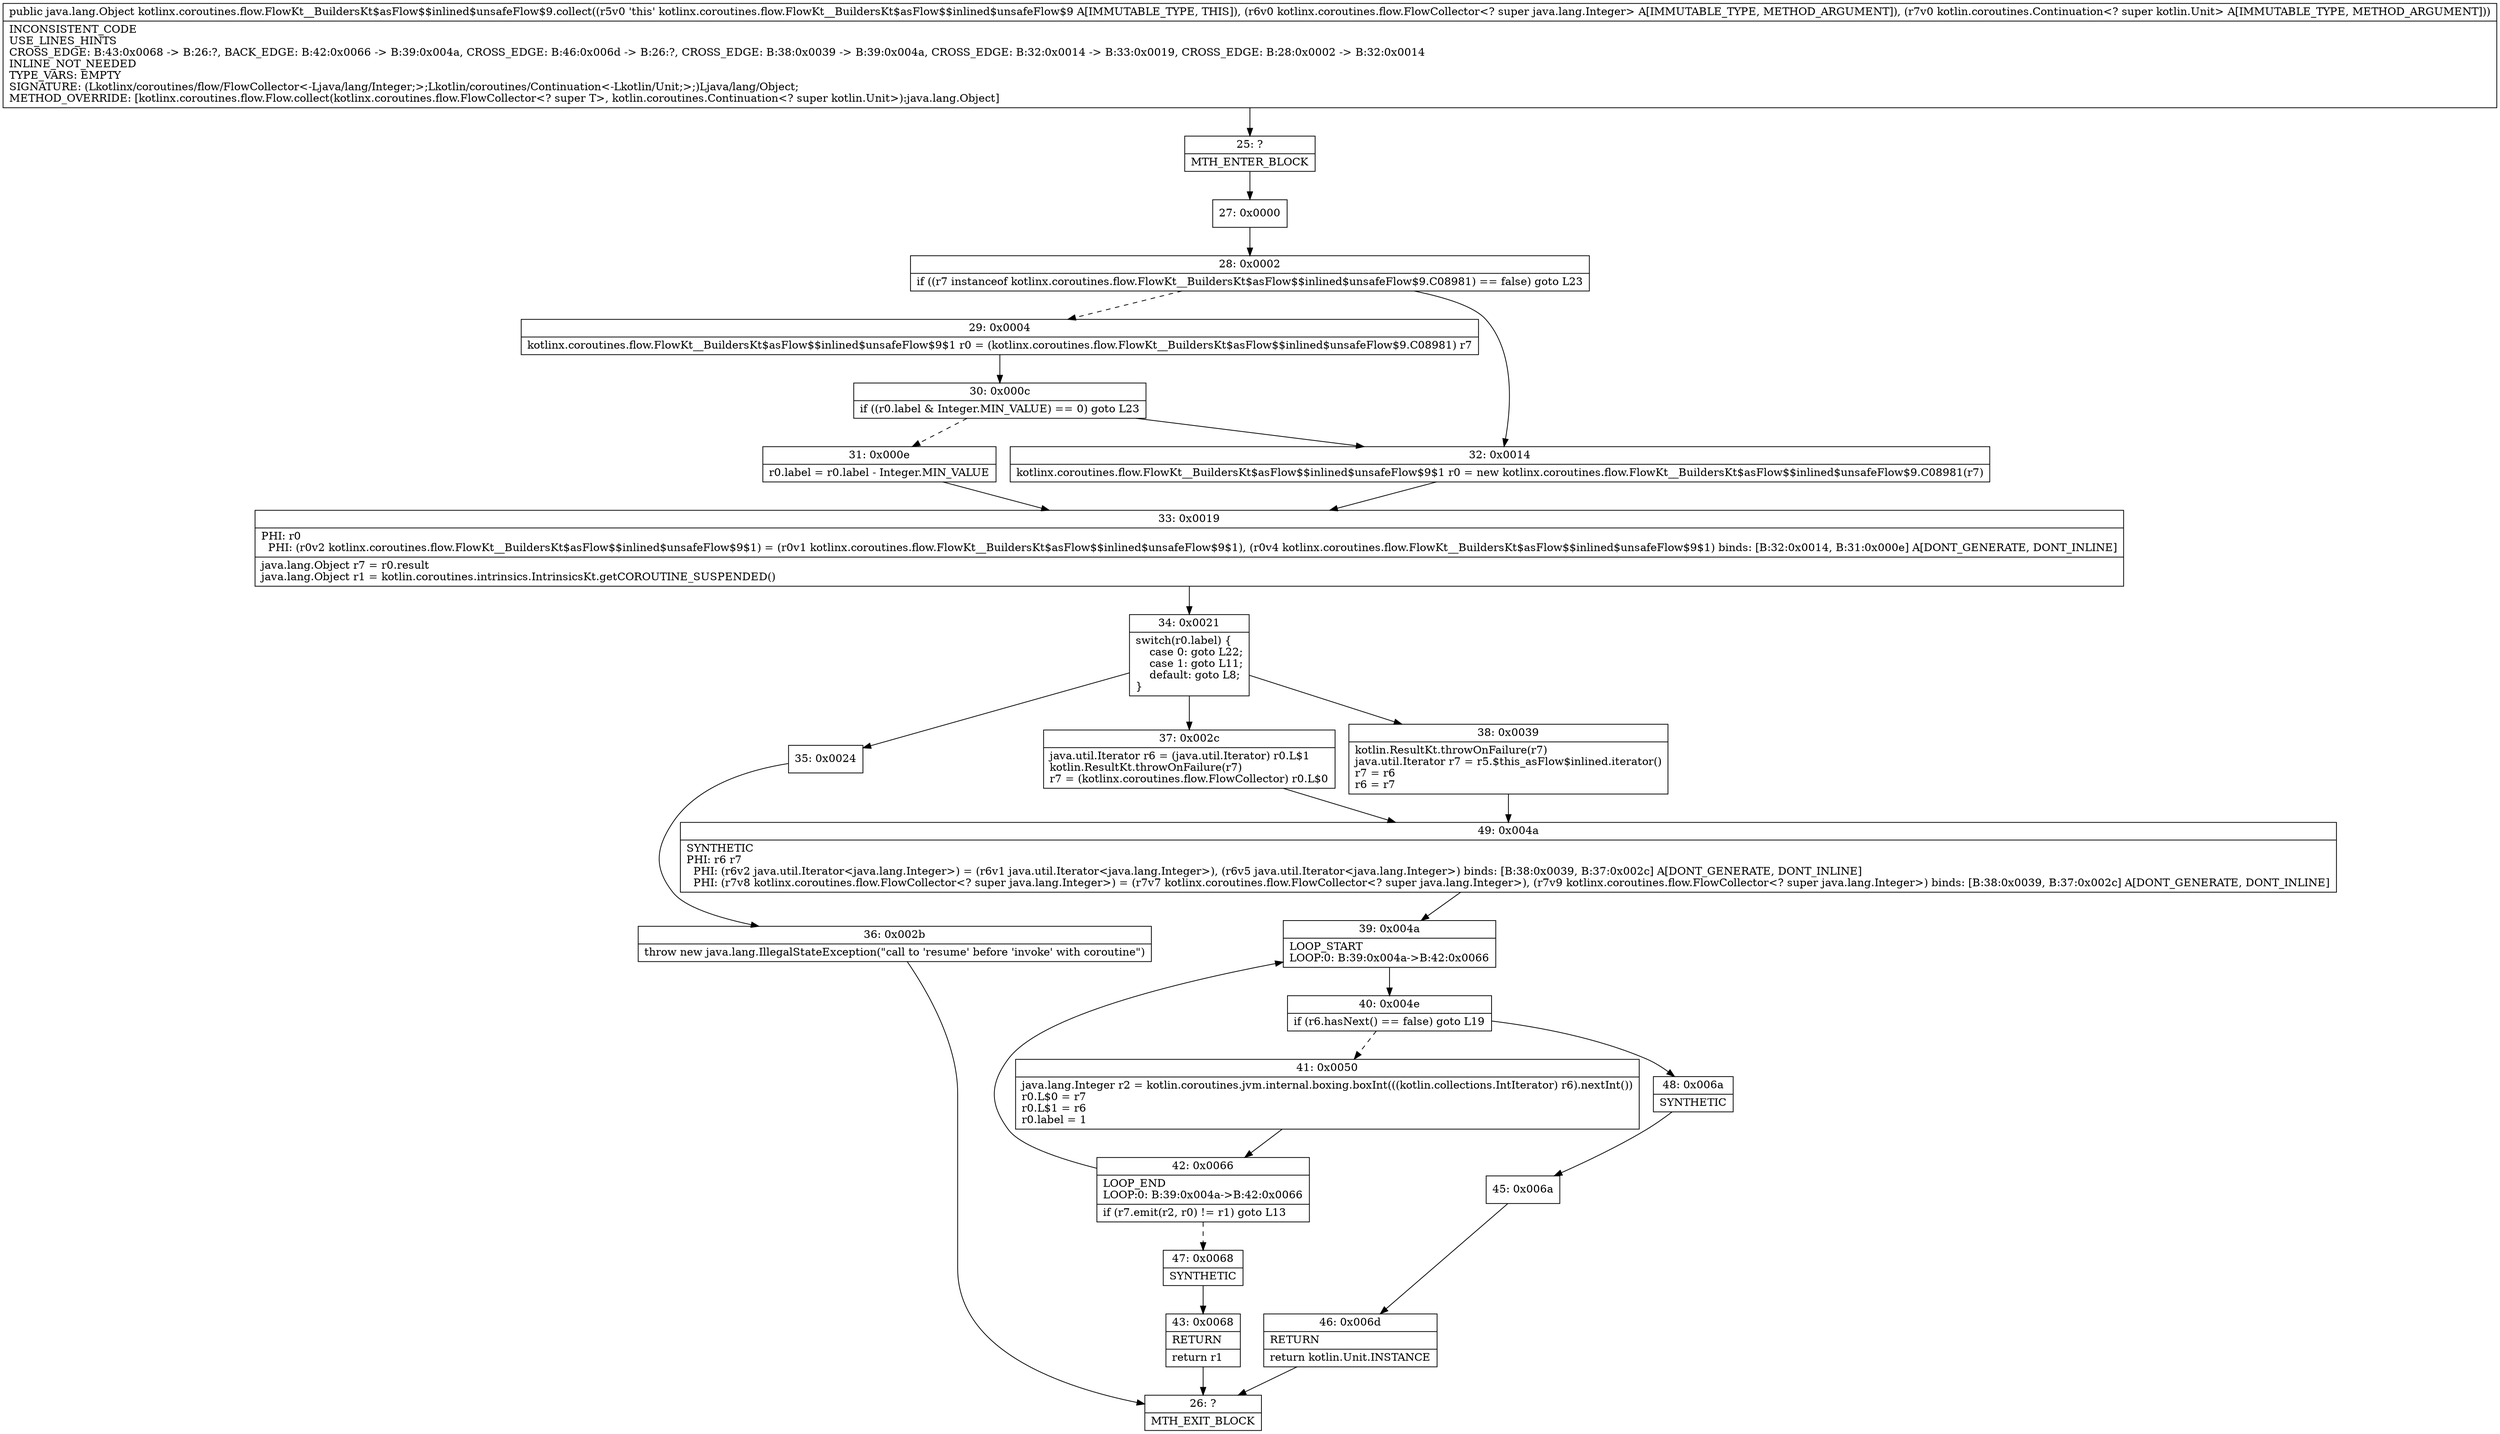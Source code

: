 digraph "CFG forkotlinx.coroutines.flow.FlowKt__BuildersKt$asFlow$$inlined$unsafeFlow$9.collect(Lkotlinx\/coroutines\/flow\/FlowCollector;Lkotlin\/coroutines\/Continuation;)Ljava\/lang\/Object;" {
Node_25 [shape=record,label="{25\:\ ?|MTH_ENTER_BLOCK\l}"];
Node_27 [shape=record,label="{27\:\ 0x0000}"];
Node_28 [shape=record,label="{28\:\ 0x0002|if ((r7 instanceof kotlinx.coroutines.flow.FlowKt__BuildersKt$asFlow$$inlined$unsafeFlow$9.C08981) == false) goto L23\l}"];
Node_29 [shape=record,label="{29\:\ 0x0004|kotlinx.coroutines.flow.FlowKt__BuildersKt$asFlow$$inlined$unsafeFlow$9$1 r0 = (kotlinx.coroutines.flow.FlowKt__BuildersKt$asFlow$$inlined$unsafeFlow$9.C08981) r7\l}"];
Node_30 [shape=record,label="{30\:\ 0x000c|if ((r0.label & Integer.MIN_VALUE) == 0) goto L23\l}"];
Node_31 [shape=record,label="{31\:\ 0x000e|r0.label = r0.label \- Integer.MIN_VALUE\l}"];
Node_33 [shape=record,label="{33\:\ 0x0019|PHI: r0 \l  PHI: (r0v2 kotlinx.coroutines.flow.FlowKt__BuildersKt$asFlow$$inlined$unsafeFlow$9$1) = (r0v1 kotlinx.coroutines.flow.FlowKt__BuildersKt$asFlow$$inlined$unsafeFlow$9$1), (r0v4 kotlinx.coroutines.flow.FlowKt__BuildersKt$asFlow$$inlined$unsafeFlow$9$1) binds: [B:32:0x0014, B:31:0x000e] A[DONT_GENERATE, DONT_INLINE]\l|java.lang.Object r7 = r0.result\ljava.lang.Object r1 = kotlin.coroutines.intrinsics.IntrinsicsKt.getCOROUTINE_SUSPENDED()\l}"];
Node_34 [shape=record,label="{34\:\ 0x0021|switch(r0.label) \{\l    case 0: goto L22;\l    case 1: goto L11;\l    default: goto L8;\l\}\l}"];
Node_35 [shape=record,label="{35\:\ 0x0024}"];
Node_36 [shape=record,label="{36\:\ 0x002b|throw new java.lang.IllegalStateException(\"call to 'resume' before 'invoke' with coroutine\")\l}"];
Node_26 [shape=record,label="{26\:\ ?|MTH_EXIT_BLOCK\l}"];
Node_37 [shape=record,label="{37\:\ 0x002c|java.util.Iterator r6 = (java.util.Iterator) r0.L$1\lkotlin.ResultKt.throwOnFailure(r7)\lr7 = (kotlinx.coroutines.flow.FlowCollector) r0.L$0\l}"];
Node_49 [shape=record,label="{49\:\ 0x004a|SYNTHETIC\lPHI: r6 r7 \l  PHI: (r6v2 java.util.Iterator\<java.lang.Integer\>) = (r6v1 java.util.Iterator\<java.lang.Integer\>), (r6v5 java.util.Iterator\<java.lang.Integer\>) binds: [B:38:0x0039, B:37:0x002c] A[DONT_GENERATE, DONT_INLINE]\l  PHI: (r7v8 kotlinx.coroutines.flow.FlowCollector\<? super java.lang.Integer\>) = (r7v7 kotlinx.coroutines.flow.FlowCollector\<? super java.lang.Integer\>), (r7v9 kotlinx.coroutines.flow.FlowCollector\<? super java.lang.Integer\>) binds: [B:38:0x0039, B:37:0x002c] A[DONT_GENERATE, DONT_INLINE]\l}"];
Node_39 [shape=record,label="{39\:\ 0x004a|LOOP_START\lLOOP:0: B:39:0x004a\-\>B:42:0x0066\l}"];
Node_40 [shape=record,label="{40\:\ 0x004e|if (r6.hasNext() == false) goto L19\l}"];
Node_41 [shape=record,label="{41\:\ 0x0050|java.lang.Integer r2 = kotlin.coroutines.jvm.internal.boxing.boxInt(((kotlin.collections.IntIterator) r6).nextInt())\lr0.L$0 = r7\lr0.L$1 = r6\lr0.label = 1\l}"];
Node_42 [shape=record,label="{42\:\ 0x0066|LOOP_END\lLOOP:0: B:39:0x004a\-\>B:42:0x0066\l|if (r7.emit(r2, r0) != r1) goto L13\l}"];
Node_47 [shape=record,label="{47\:\ 0x0068|SYNTHETIC\l}"];
Node_43 [shape=record,label="{43\:\ 0x0068|RETURN\l|return r1\l}"];
Node_48 [shape=record,label="{48\:\ 0x006a|SYNTHETIC\l}"];
Node_45 [shape=record,label="{45\:\ 0x006a}"];
Node_46 [shape=record,label="{46\:\ 0x006d|RETURN\l|return kotlin.Unit.INSTANCE\l}"];
Node_38 [shape=record,label="{38\:\ 0x0039|kotlin.ResultKt.throwOnFailure(r7)\ljava.util.Iterator r7 = r5.$this_asFlow$inlined.iterator()\lr7 = r6\lr6 = r7\l}"];
Node_32 [shape=record,label="{32\:\ 0x0014|kotlinx.coroutines.flow.FlowKt__BuildersKt$asFlow$$inlined$unsafeFlow$9$1 r0 = new kotlinx.coroutines.flow.FlowKt__BuildersKt$asFlow$$inlined$unsafeFlow$9.C08981(r7)\l}"];
MethodNode[shape=record,label="{public java.lang.Object kotlinx.coroutines.flow.FlowKt__BuildersKt$asFlow$$inlined$unsafeFlow$9.collect((r5v0 'this' kotlinx.coroutines.flow.FlowKt__BuildersKt$asFlow$$inlined$unsafeFlow$9 A[IMMUTABLE_TYPE, THIS]), (r6v0 kotlinx.coroutines.flow.FlowCollector\<? super java.lang.Integer\> A[IMMUTABLE_TYPE, METHOD_ARGUMENT]), (r7v0 kotlin.coroutines.Continuation\<? super kotlin.Unit\> A[IMMUTABLE_TYPE, METHOD_ARGUMENT]))  | INCONSISTENT_CODE\lUSE_LINES_HINTS\lCROSS_EDGE: B:43:0x0068 \-\> B:26:?, BACK_EDGE: B:42:0x0066 \-\> B:39:0x004a, CROSS_EDGE: B:46:0x006d \-\> B:26:?, CROSS_EDGE: B:38:0x0039 \-\> B:39:0x004a, CROSS_EDGE: B:32:0x0014 \-\> B:33:0x0019, CROSS_EDGE: B:28:0x0002 \-\> B:32:0x0014\lINLINE_NOT_NEEDED\lTYPE_VARS: EMPTY\lSIGNATURE: (Lkotlinx\/coroutines\/flow\/FlowCollector\<\-Ljava\/lang\/Integer;\>;Lkotlin\/coroutines\/Continuation\<\-Lkotlin\/Unit;\>;)Ljava\/lang\/Object;\lMETHOD_OVERRIDE: [kotlinx.coroutines.flow.Flow.collect(kotlinx.coroutines.flow.FlowCollector\<? super T\>, kotlin.coroutines.Continuation\<? super kotlin.Unit\>):java.lang.Object]\l}"];
MethodNode -> Node_25;Node_25 -> Node_27;
Node_27 -> Node_28;
Node_28 -> Node_29[style=dashed];
Node_28 -> Node_32;
Node_29 -> Node_30;
Node_30 -> Node_31[style=dashed];
Node_30 -> Node_32;
Node_31 -> Node_33;
Node_33 -> Node_34;
Node_34 -> Node_35;
Node_34 -> Node_37;
Node_34 -> Node_38;
Node_35 -> Node_36;
Node_36 -> Node_26;
Node_37 -> Node_49;
Node_49 -> Node_39;
Node_39 -> Node_40;
Node_40 -> Node_41[style=dashed];
Node_40 -> Node_48;
Node_41 -> Node_42;
Node_42 -> Node_39;
Node_42 -> Node_47[style=dashed];
Node_47 -> Node_43;
Node_43 -> Node_26;
Node_48 -> Node_45;
Node_45 -> Node_46;
Node_46 -> Node_26;
Node_38 -> Node_49;
Node_32 -> Node_33;
}

